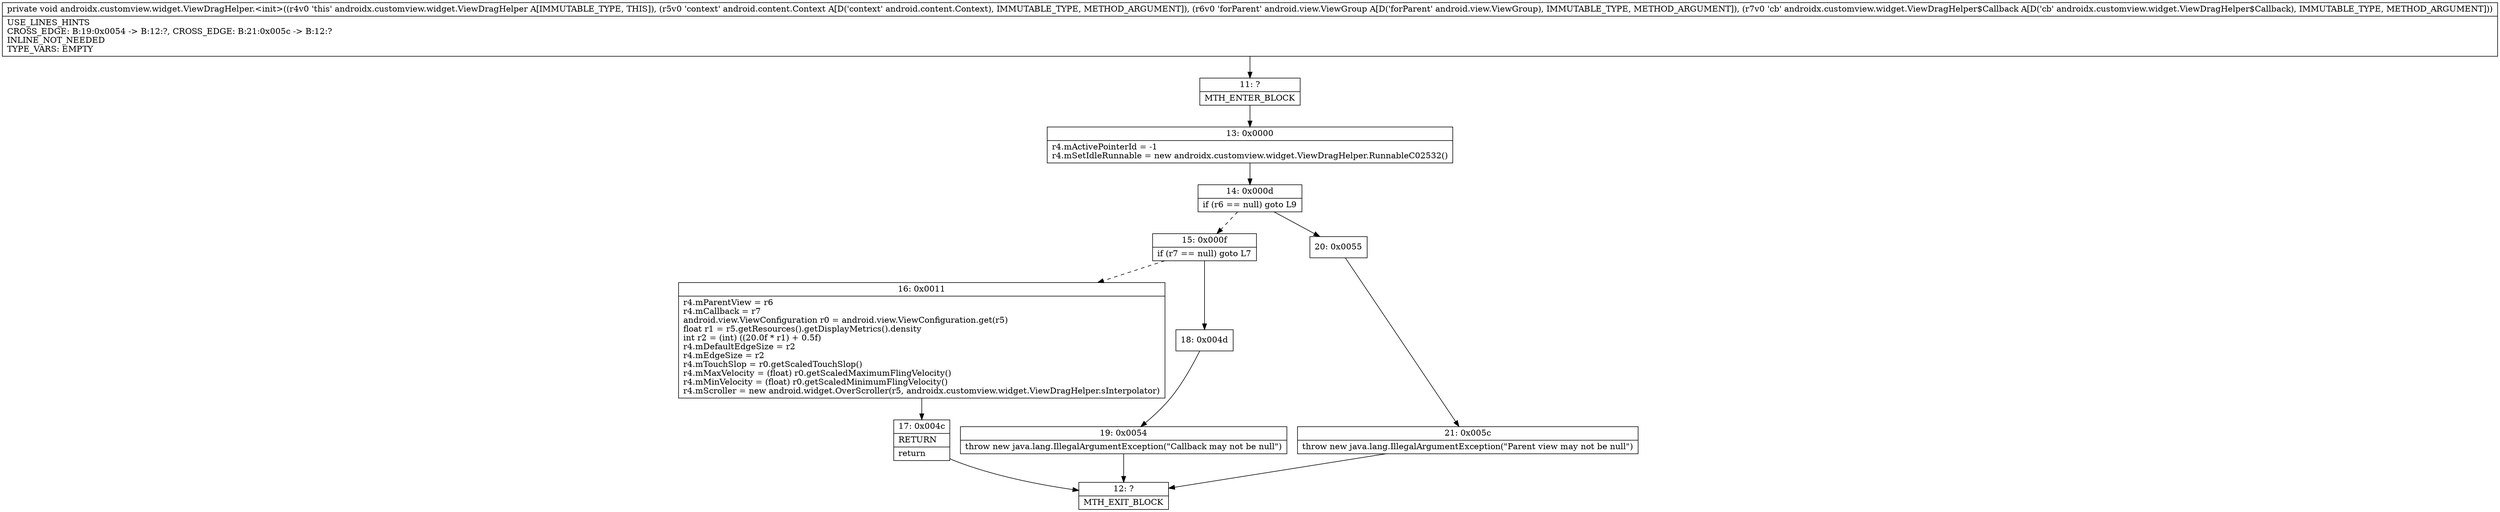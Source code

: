 digraph "CFG forandroidx.customview.widget.ViewDragHelper.\<init\>(Landroid\/content\/Context;Landroid\/view\/ViewGroup;Landroidx\/customview\/widget\/ViewDragHelper$Callback;)V" {
Node_11 [shape=record,label="{11\:\ ?|MTH_ENTER_BLOCK\l}"];
Node_13 [shape=record,label="{13\:\ 0x0000|r4.mActivePointerId = \-1\lr4.mSetIdleRunnable = new androidx.customview.widget.ViewDragHelper.RunnableC02532()\l}"];
Node_14 [shape=record,label="{14\:\ 0x000d|if (r6 == null) goto L9\l}"];
Node_15 [shape=record,label="{15\:\ 0x000f|if (r7 == null) goto L7\l}"];
Node_16 [shape=record,label="{16\:\ 0x0011|r4.mParentView = r6\lr4.mCallback = r7\landroid.view.ViewConfiguration r0 = android.view.ViewConfiguration.get(r5)\lfloat r1 = r5.getResources().getDisplayMetrics().density\lint r2 = (int) ((20.0f * r1) + 0.5f)\lr4.mDefaultEdgeSize = r2\lr4.mEdgeSize = r2\lr4.mTouchSlop = r0.getScaledTouchSlop()\lr4.mMaxVelocity = (float) r0.getScaledMaximumFlingVelocity()\lr4.mMinVelocity = (float) r0.getScaledMinimumFlingVelocity()\lr4.mScroller = new android.widget.OverScroller(r5, androidx.customview.widget.ViewDragHelper.sInterpolator)\l}"];
Node_17 [shape=record,label="{17\:\ 0x004c|RETURN\l|return\l}"];
Node_12 [shape=record,label="{12\:\ ?|MTH_EXIT_BLOCK\l}"];
Node_18 [shape=record,label="{18\:\ 0x004d}"];
Node_19 [shape=record,label="{19\:\ 0x0054|throw new java.lang.IllegalArgumentException(\"Callback may not be null\")\l}"];
Node_20 [shape=record,label="{20\:\ 0x0055}"];
Node_21 [shape=record,label="{21\:\ 0x005c|throw new java.lang.IllegalArgumentException(\"Parent view may not be null\")\l}"];
MethodNode[shape=record,label="{private void androidx.customview.widget.ViewDragHelper.\<init\>((r4v0 'this' androidx.customview.widget.ViewDragHelper A[IMMUTABLE_TYPE, THIS]), (r5v0 'context' android.content.Context A[D('context' android.content.Context), IMMUTABLE_TYPE, METHOD_ARGUMENT]), (r6v0 'forParent' android.view.ViewGroup A[D('forParent' android.view.ViewGroup), IMMUTABLE_TYPE, METHOD_ARGUMENT]), (r7v0 'cb' androidx.customview.widget.ViewDragHelper$Callback A[D('cb' androidx.customview.widget.ViewDragHelper$Callback), IMMUTABLE_TYPE, METHOD_ARGUMENT]))  | USE_LINES_HINTS\lCROSS_EDGE: B:19:0x0054 \-\> B:12:?, CROSS_EDGE: B:21:0x005c \-\> B:12:?\lINLINE_NOT_NEEDED\lTYPE_VARS: EMPTY\l}"];
MethodNode -> Node_11;Node_11 -> Node_13;
Node_13 -> Node_14;
Node_14 -> Node_15[style=dashed];
Node_14 -> Node_20;
Node_15 -> Node_16[style=dashed];
Node_15 -> Node_18;
Node_16 -> Node_17;
Node_17 -> Node_12;
Node_18 -> Node_19;
Node_19 -> Node_12;
Node_20 -> Node_21;
Node_21 -> Node_12;
}

